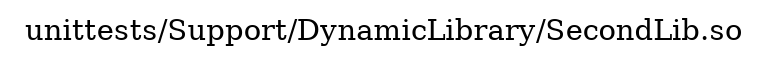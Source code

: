 digraph "unittests/Support/DynamicLibrary/SecondLib.so" {
	label="unittests/Support/DynamicLibrary/SecondLib.so";

}
